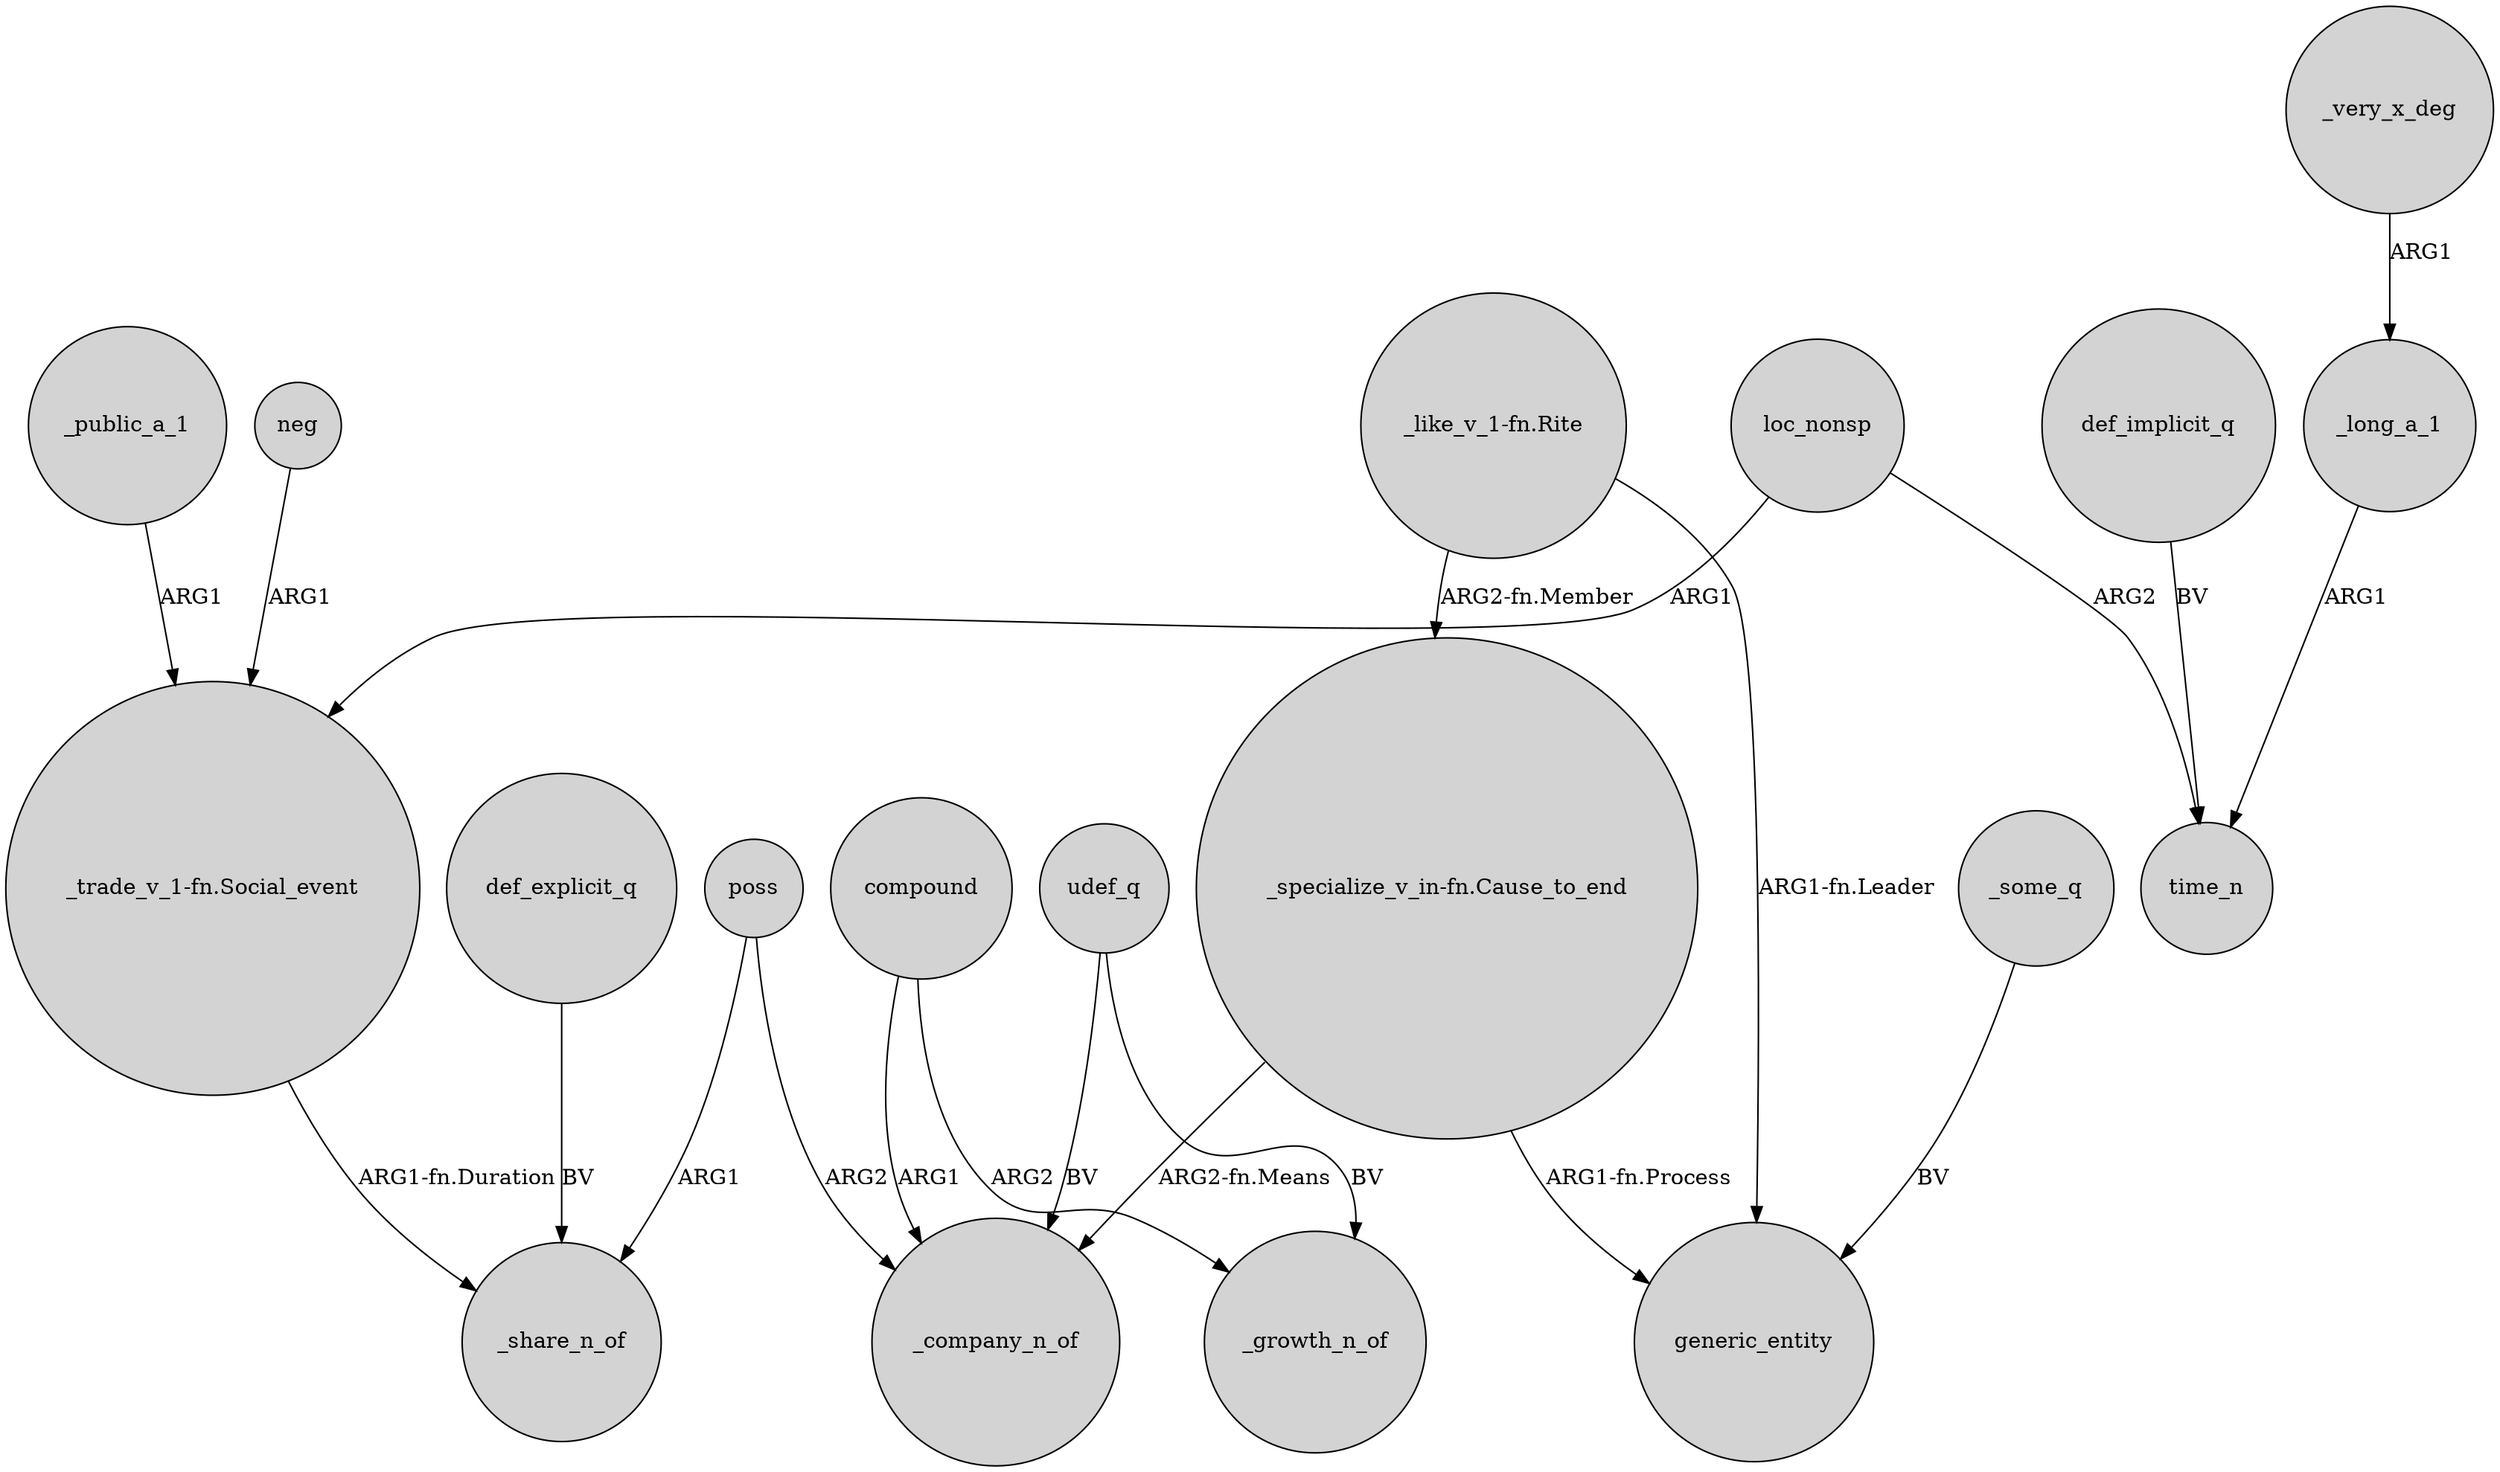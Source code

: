 digraph {
	node [shape=circle style=filled]
	"_trade_v_1-fn.Social_event" -> _share_n_of [label="ARG1-fn.Duration"]
	def_explicit_q -> _share_n_of [label=BV]
	compound -> _company_n_of [label=ARG1]
	_very_x_deg -> _long_a_1 [label=ARG1]
	"_like_v_1-fn.Rite" -> generic_entity [label="ARG1-fn.Leader"]
	_some_q -> generic_entity [label=BV]
	_public_a_1 -> "_trade_v_1-fn.Social_event" [label=ARG1]
	neg -> "_trade_v_1-fn.Social_event" [label=ARG1]
	poss -> _company_n_of [label=ARG2]
	poss -> _share_n_of [label=ARG1]
	udef_q -> _company_n_of [label=BV]
	_long_a_1 -> time_n [label=ARG1]
	compound -> _growth_n_of [label=ARG2]
	udef_q -> _growth_n_of [label=BV]
	"_specialize_v_in-fn.Cause_to_end" -> _company_n_of [label="ARG2-fn.Means"]
	"_like_v_1-fn.Rite" -> "_specialize_v_in-fn.Cause_to_end" [label="ARG2-fn.Member"]
	loc_nonsp -> time_n [label=ARG2]
	loc_nonsp -> "_trade_v_1-fn.Social_event" [label=ARG1]
	def_implicit_q -> time_n [label=BV]
	"_specialize_v_in-fn.Cause_to_end" -> generic_entity [label="ARG1-fn.Process"]
}
